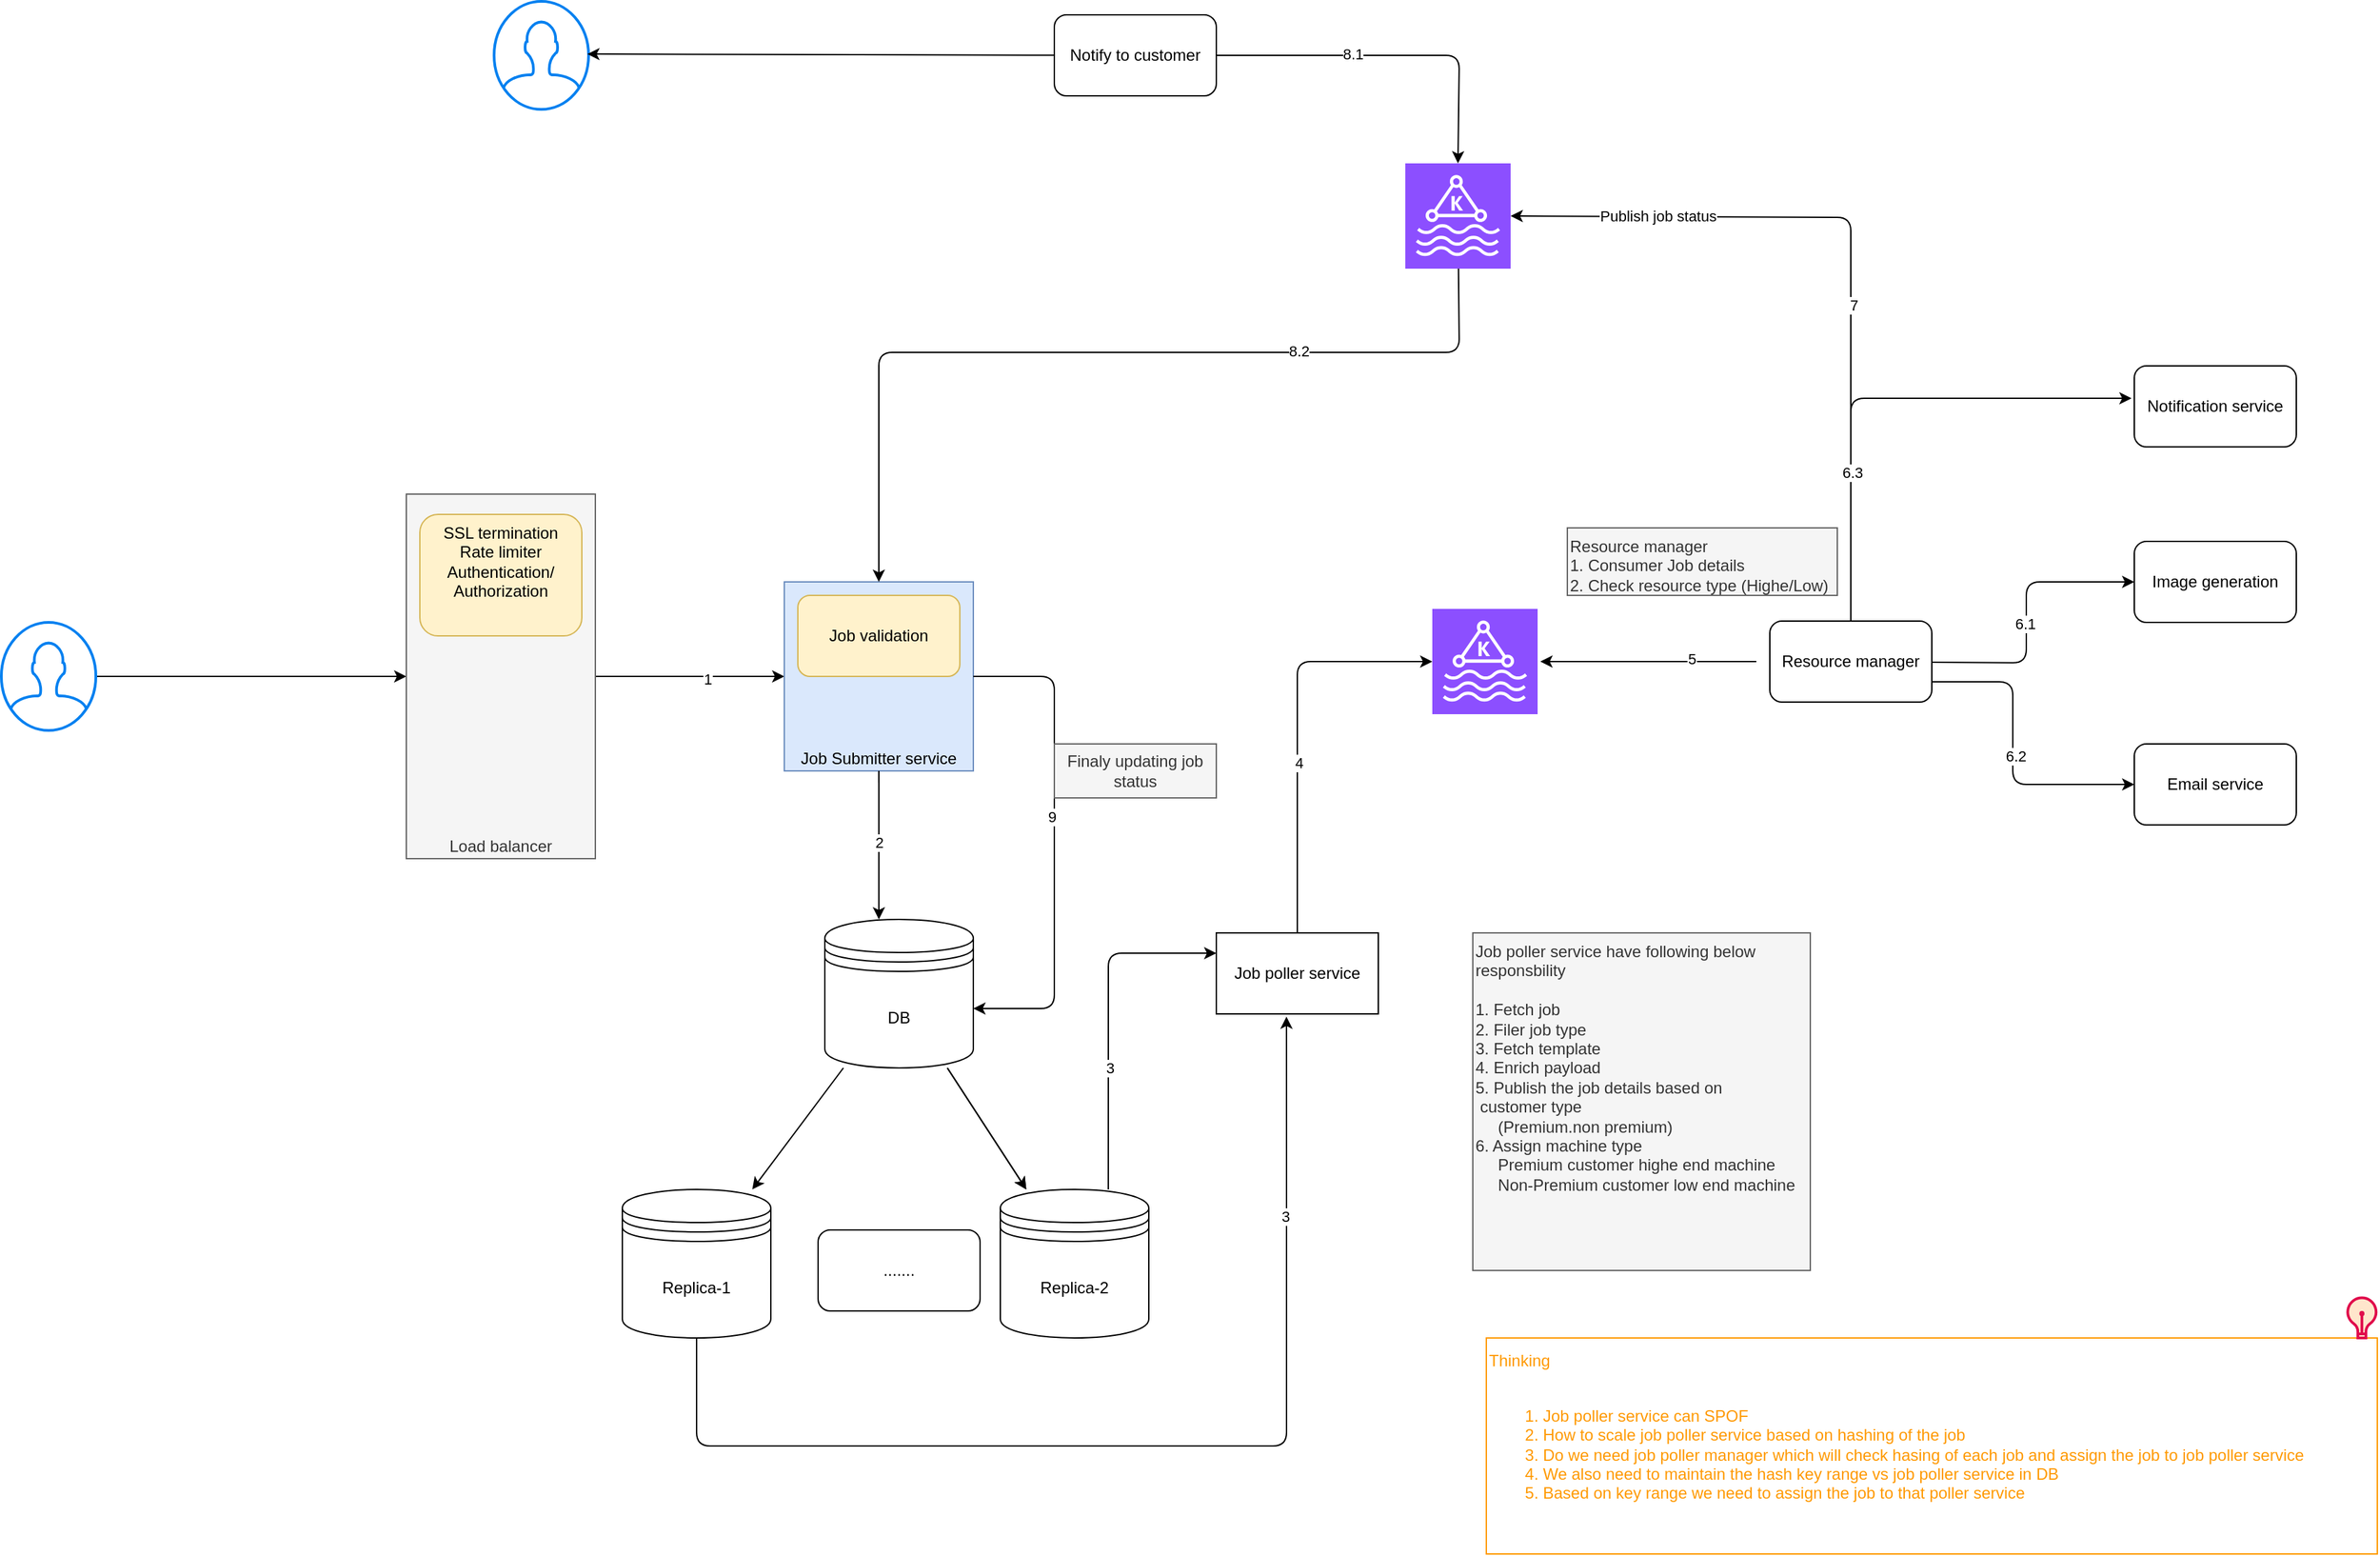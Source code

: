 <mxfile>
    <diagram id="_g1JuG9CpuqJvKJdHq8a" name="Page-1">
        <mxGraphModel dx="1148" dy="1887" grid="1" gridSize="10" guides="1" tooltips="1" connect="1" arrows="1" fold="1" page="1" pageScale="1" pageWidth="850" pageHeight="1100" math="0" shadow="0">
            <root>
                <mxCell id="0"/>
                <mxCell id="1" parent="0"/>
                <mxCell id="5" style="edgeStyle=none;html=1;entryX=0;entryY=0.5;entryDx=0;entryDy=0;" edge="1" parent="1" source="2" target="4">
                    <mxGeometry relative="1" as="geometry"/>
                </mxCell>
                <mxCell id="2" value="" style="html=1;verticalLabelPosition=bottom;align=center;labelBackgroundColor=#ffffff;verticalAlign=top;strokeWidth=2;strokeColor=#0080F0;shadow=0;dashed=0;shape=mxgraph.ios7.icons.user;" vertex="1" parent="1">
                    <mxGeometry x="60" y="390" width="70" height="80" as="geometry"/>
                </mxCell>
                <mxCell id="9" style="edgeStyle=none;html=1;entryX=0;entryY=0.5;entryDx=0;entryDy=0;" edge="1" parent="1" source="4" target="7">
                    <mxGeometry relative="1" as="geometry"/>
                </mxCell>
                <mxCell id="55" value="1" style="edgeLabel;html=1;align=center;verticalAlign=middle;resizable=0;points=[];" vertex="1" connectable="0" parent="9">
                    <mxGeometry x="0.186" y="-2" relative="1" as="geometry">
                        <mxPoint as="offset"/>
                    </mxGeometry>
                </mxCell>
                <mxCell id="4" value="Load balancer" style="rounded=0;whiteSpace=wrap;html=1;verticalAlign=bottom;fillColor=#f5f5f5;fontColor=#333333;strokeColor=#666666;" vertex="1" parent="1">
                    <mxGeometry x="360" y="295" width="140" height="270" as="geometry"/>
                </mxCell>
                <mxCell id="6" value="&lt;span&gt;SSL termination&lt;/span&gt;&lt;div&gt;Rate limiter&lt;/div&gt;&lt;div&gt;Authentication/&lt;/div&gt;&lt;div&gt;Authorization&lt;/div&gt;" style="rounded=1;whiteSpace=wrap;html=1;align=center;verticalAlign=top;fillColor=#fff2cc;strokeColor=#d6b656;" vertex="1" parent="1">
                    <mxGeometry x="370" y="310" width="120" height="90" as="geometry"/>
                </mxCell>
                <mxCell id="7" value="Job Submitter service" style="rounded=0;whiteSpace=wrap;html=1;verticalAlign=bottom;fillColor=#dae8fc;strokeColor=#6c8ebf;" vertex="1" parent="1">
                    <mxGeometry x="640" y="360" width="140" height="140" as="geometry"/>
                </mxCell>
                <mxCell id="8" value="Job validation" style="rounded=1;whiteSpace=wrap;html=1;fillColor=#fff2cc;strokeColor=#d6b656;" vertex="1" parent="1">
                    <mxGeometry x="650" y="370" width="120" height="60" as="geometry"/>
                </mxCell>
                <mxCell id="19" value="" style="edgeStyle=none;html=1;" edge="1" parent="1" source="11" target="18">
                    <mxGeometry relative="1" as="geometry"/>
                </mxCell>
                <mxCell id="20" value="" style="edgeStyle=none;html=1;" edge="1" parent="1" source="11" target="18">
                    <mxGeometry relative="1" as="geometry"/>
                </mxCell>
                <mxCell id="22" value="" style="edgeStyle=none;html=1;" edge="1" parent="1" source="11" target="21">
                    <mxGeometry relative="1" as="geometry"/>
                </mxCell>
                <mxCell id="11" value="DB" style="shape=datastore;whiteSpace=wrap;html=1;" vertex="1" parent="1">
                    <mxGeometry x="670" y="610" width="110" height="110" as="geometry"/>
                </mxCell>
                <mxCell id="13" style="edgeStyle=none;html=1;entryX=0.364;entryY=0;entryDx=0;entryDy=0;entryPerimeter=0;" edge="1" parent="1" source="7" target="11">
                    <mxGeometry relative="1" as="geometry"/>
                </mxCell>
                <mxCell id="56" value="2" style="edgeLabel;html=1;align=center;verticalAlign=middle;resizable=0;points=[];" vertex="1" connectable="0" parent="13">
                    <mxGeometry x="-0.036" relative="1" as="geometry">
                        <mxPoint as="offset"/>
                    </mxGeometry>
                </mxCell>
                <mxCell id="15" value="Job poller service" style="rounded=0;whiteSpace=wrap;html=1;" vertex="1" parent="1">
                    <mxGeometry x="960" y="620" width="120" height="60" as="geometry"/>
                </mxCell>
                <mxCell id="25" style="edgeStyle=none;html=1;entryX=0;entryY=0.25;entryDx=0;entryDy=0;exitX=0.727;exitY=0;exitDx=0;exitDy=0;exitPerimeter=0;" edge="1" parent="1" source="18" target="15">
                    <mxGeometry relative="1" as="geometry">
                        <Array as="points">
                            <mxPoint x="880" y="635"/>
                        </Array>
                    </mxGeometry>
                </mxCell>
                <mxCell id="57" value="3" style="edgeLabel;html=1;align=center;verticalAlign=middle;resizable=0;points=[];" vertex="1" connectable="0" parent="25">
                    <mxGeometry x="-0.293" y="-1" relative="1" as="geometry">
                        <mxPoint as="offset"/>
                    </mxGeometry>
                </mxCell>
                <mxCell id="18" value="Replica-2" style="shape=datastore;whiteSpace=wrap;html=1;" vertex="1" parent="1">
                    <mxGeometry x="800" y="810" width="110" height="110" as="geometry"/>
                </mxCell>
                <mxCell id="21" value="Replica-1" style="shape=datastore;whiteSpace=wrap;html=1;" vertex="1" parent="1">
                    <mxGeometry x="520" y="810" width="110" height="110" as="geometry"/>
                </mxCell>
                <mxCell id="23" value="......." style="rounded=1;whiteSpace=wrap;html=1;" vertex="1" parent="1">
                    <mxGeometry x="665" y="840" width="120" height="60" as="geometry"/>
                </mxCell>
                <mxCell id="24" style="edgeStyle=none;html=1;entryX=0.433;entryY=1.033;entryDx=0;entryDy=0;entryPerimeter=0;exitX=0.5;exitY=1;exitDx=0;exitDy=0;" edge="1" parent="1" source="21" target="15">
                    <mxGeometry relative="1" as="geometry">
                        <mxPoint x="566.97" y="820.98" as="sourcePoint"/>
                        <mxPoint x="960" y="650" as="targetPoint"/>
                        <Array as="points">
                            <mxPoint x="575" y="1000"/>
                            <mxPoint x="960" y="1000"/>
                            <mxPoint x="1012" y="1000"/>
                            <mxPoint x="1012" y="770"/>
                        </Array>
                    </mxGeometry>
                </mxCell>
                <mxCell id="58" value="3" style="edgeLabel;html=1;align=center;verticalAlign=middle;resizable=0;points=[];" vertex="1" connectable="0" parent="24">
                    <mxGeometry x="0.646" y="1" relative="1" as="geometry">
                        <mxPoint as="offset"/>
                    </mxGeometry>
                </mxCell>
                <mxCell id="26" value="" style="sketch=0;points=[[0,0,0],[0.25,0,0],[0.5,0,0],[0.75,0,0],[1,0,0],[0,1,0],[0.25,1,0],[0.5,1,0],[0.75,1,0],[1,1,0],[0,0.25,0],[0,0.5,0],[0,0.75,0],[1,0.25,0],[1,0.5,0],[1,0.75,0]];outlineConnect=0;fontColor=#232F3E;fillColor=#8C4FFF;strokeColor=#ffffff;dashed=0;verticalLabelPosition=bottom;verticalAlign=top;align=center;html=1;fontSize=12;fontStyle=0;aspect=fixed;shape=mxgraph.aws4.resourceIcon;resIcon=mxgraph.aws4.managed_streaming_for_kafka;" vertex="1" parent="1">
                    <mxGeometry x="1120" y="380" width="78" height="78" as="geometry"/>
                </mxCell>
                <mxCell id="27" style="edgeStyle=none;html=1;entryX=0;entryY=0.5;entryDx=0;entryDy=0;entryPerimeter=0;" edge="1" parent="1" source="15" target="26">
                    <mxGeometry relative="1" as="geometry">
                        <Array as="points">
                            <mxPoint x="1020" y="419"/>
                        </Array>
                    </mxGeometry>
                </mxCell>
                <mxCell id="59" value="4" style="edgeLabel;html=1;align=center;verticalAlign=middle;resizable=0;points=[];" vertex="1" connectable="0" parent="27">
                    <mxGeometry x="-0.163" y="-1" relative="1" as="geometry">
                        <mxPoint as="offset"/>
                    </mxGeometry>
                </mxCell>
                <mxCell id="29" style="edgeStyle=none;html=1;" edge="1" parent="1">
                    <mxGeometry relative="1" as="geometry">
                        <mxPoint x="1200" y="419" as="targetPoint"/>
                        <mxPoint x="1360" y="419" as="sourcePoint"/>
                    </mxGeometry>
                </mxCell>
                <mxCell id="60" value="5" style="edgeLabel;html=1;align=center;verticalAlign=middle;resizable=0;points=[];" vertex="1" connectable="0" parent="29">
                    <mxGeometry x="-0.4" y="-2" relative="1" as="geometry">
                        <mxPoint as="offset"/>
                    </mxGeometry>
                </mxCell>
                <mxCell id="30" value="Job poller service have following below responsbility&lt;div&gt;&lt;br&gt;&lt;/div&gt;&lt;div&gt;1. Fetch job&lt;/div&gt;&lt;div&gt;2. Filer job type&lt;/div&gt;&lt;div&gt;3. Fetch template&lt;/div&gt;&lt;div&gt;4. Enrich payload&lt;/div&gt;&lt;div&gt;5. Publish the job details based on&amp;nbsp; &amp;nbsp; &amp;nbsp; &amp;nbsp; &amp;nbsp;customer type&amp;nbsp;&lt;/div&gt;&lt;div&gt;&amp;nbsp; &amp;nbsp; &amp;nbsp;(Premium.non premium)&lt;/div&gt;&lt;div&gt;6. Assign machine type&amp;nbsp;&lt;/div&gt;&lt;div&gt;&amp;nbsp; &amp;nbsp; &amp;nbsp;Premium customer highe end machine&lt;/div&gt;&lt;div&gt;&amp;nbsp; &amp;nbsp; &amp;nbsp;Non-Premium customer low end machine&lt;span style=&quot;white-space: pre;&quot;&gt;&#x9;&lt;/span&gt;&lt;br&gt;&lt;/div&gt;" style="text;html=1;align=left;verticalAlign=top;whiteSpace=wrap;rounded=0;fillColor=#f5f5f5;fontColor=#333333;strokeColor=#666666;" vertex="1" parent="1">
                    <mxGeometry x="1150" y="620" width="250" height="250" as="geometry"/>
                </mxCell>
                <mxCell id="39" style="edgeStyle=none;html=1;entryX=0;entryY=0.5;entryDx=0;entryDy=0;" edge="1" parent="1" source="31" target="36">
                    <mxGeometry relative="1" as="geometry">
                        <Array as="points">
                            <mxPoint x="1560" y="420"/>
                            <mxPoint x="1560" y="360"/>
                        </Array>
                    </mxGeometry>
                </mxCell>
                <mxCell id="61" value="6.1" style="edgeLabel;html=1;align=center;verticalAlign=middle;resizable=0;points=[];" vertex="1" connectable="0" parent="39">
                    <mxGeometry x="-0.057" y="1" relative="1" as="geometry">
                        <mxPoint as="offset"/>
                    </mxGeometry>
                </mxCell>
                <mxCell id="40" style="edgeStyle=none;html=1;entryX=0;entryY=0.5;entryDx=0;entryDy=0;exitX=1;exitY=0.75;exitDx=0;exitDy=0;" edge="1" parent="1" source="31" target="37">
                    <mxGeometry relative="1" as="geometry">
                        <Array as="points">
                            <mxPoint x="1550" y="434"/>
                            <mxPoint x="1550" y="510"/>
                        </Array>
                    </mxGeometry>
                </mxCell>
                <mxCell id="62" value="6.2" style="edgeLabel;html=1;align=center;verticalAlign=middle;resizable=0;points=[];" vertex="1" connectable="0" parent="40">
                    <mxGeometry x="0.018" y="2" relative="1" as="geometry">
                        <mxPoint as="offset"/>
                    </mxGeometry>
                </mxCell>
                <mxCell id="31" value="Resource manager" style="rounded=1;whiteSpace=wrap;html=1;" vertex="1" parent="1">
                    <mxGeometry x="1370" y="389" width="120" height="60" as="geometry"/>
                </mxCell>
                <mxCell id="33" value="Resource manager&amp;nbsp;&lt;div&gt;1. Consumer Job details&lt;/div&gt;&lt;div&gt;2. Check resource type (Highe/Low)&lt;/div&gt;" style="text;html=1;align=left;verticalAlign=top;whiteSpace=wrap;rounded=0;fillColor=#f5f5f5;fontColor=#333333;strokeColor=#666666;" vertex="1" parent="1">
                    <mxGeometry x="1220" y="320" width="200" height="50" as="geometry"/>
                </mxCell>
                <mxCell id="35" value="Notification service" style="rounded=1;whiteSpace=wrap;html=1;" vertex="1" parent="1">
                    <mxGeometry x="1640" y="200" width="120" height="60" as="geometry"/>
                </mxCell>
                <mxCell id="36" value="Image generation" style="rounded=1;whiteSpace=wrap;html=1;" vertex="1" parent="1">
                    <mxGeometry x="1640" y="330" width="120" height="60" as="geometry"/>
                </mxCell>
                <mxCell id="37" value="Email service" style="rounded=1;whiteSpace=wrap;html=1;" vertex="1" parent="1">
                    <mxGeometry x="1640" y="480" width="120" height="60" as="geometry"/>
                </mxCell>
                <mxCell id="38" style="edgeStyle=none;html=1;entryX=-0.017;entryY=0.4;entryDx=0;entryDy=0;entryPerimeter=0;" edge="1" parent="1" source="31" target="35">
                    <mxGeometry relative="1" as="geometry">
                        <Array as="points">
                            <mxPoint x="1430" y="224"/>
                        </Array>
                    </mxGeometry>
                </mxCell>
                <mxCell id="53" style="edgeStyle=none;html=1;entryX=0.5;entryY=0;entryDx=0;entryDy=0;" edge="1" parent="1" source="45" target="7">
                    <mxGeometry relative="1" as="geometry">
                        <mxPoint x="980" y="190" as="targetPoint"/>
                        <Array as="points">
                            <mxPoint x="1140" y="190"/>
                            <mxPoint x="710" y="190"/>
                        </Array>
                    </mxGeometry>
                </mxCell>
                <mxCell id="66" value="8.2" style="edgeLabel;html=1;align=center;verticalAlign=middle;resizable=0;points=[];" vertex="1" connectable="0" parent="53">
                    <mxGeometry x="-0.453" y="-1" relative="1" as="geometry">
                        <mxPoint as="offset"/>
                    </mxGeometry>
                </mxCell>
                <mxCell id="45" value="" style="sketch=0;points=[[0,0,0],[0.25,0,0],[0.5,0,0],[0.75,0,0],[1,0,0],[0,1,0],[0.25,1,0],[0.5,1,0],[0.75,1,0],[1,1,0],[0,0.25,0],[0,0.5,0],[0,0.75,0],[1,0.25,0],[1,0.5,0],[1,0.75,0]];outlineConnect=0;fontColor=#232F3E;fillColor=#8C4FFF;strokeColor=#ffffff;dashed=0;verticalLabelPosition=bottom;verticalAlign=top;align=center;html=1;fontSize=12;fontStyle=0;aspect=fixed;shape=mxgraph.aws4.resourceIcon;resIcon=mxgraph.aws4.managed_streaming_for_kafka;" vertex="1" parent="1">
                    <mxGeometry x="1100" y="50" width="78" height="78" as="geometry"/>
                </mxCell>
                <mxCell id="46" style="edgeStyle=none;html=1;entryX=1;entryY=0.5;entryDx=0;entryDy=0;entryPerimeter=0;" edge="1" parent="1" source="31" target="45">
                    <mxGeometry relative="1" as="geometry">
                        <Array as="points">
                            <mxPoint x="1430" y="90"/>
                        </Array>
                    </mxGeometry>
                </mxCell>
                <mxCell id="47" value="Publish job status" style="edgeLabel;html=1;align=center;verticalAlign=middle;resizable=0;points=[];" vertex="1" connectable="0" parent="46">
                    <mxGeometry x="0.604" y="-1" relative="1" as="geometry">
                        <mxPoint as="offset"/>
                    </mxGeometry>
                </mxCell>
                <mxCell id="63" value="6.3" style="edgeLabel;html=1;align=center;verticalAlign=middle;resizable=0;points=[];" vertex="1" connectable="0" parent="46">
                    <mxGeometry x="-0.601" y="-1" relative="1" as="geometry">
                        <mxPoint as="offset"/>
                    </mxGeometry>
                </mxCell>
                <mxCell id="64" value="7" style="edgeLabel;html=1;align=center;verticalAlign=middle;resizable=0;points=[];" vertex="1" connectable="0" parent="46">
                    <mxGeometry x="-0.151" y="-2" relative="1" as="geometry">
                        <mxPoint as="offset"/>
                    </mxGeometry>
                </mxCell>
                <mxCell id="48" value="Notify to customer" style="rounded=1;whiteSpace=wrap;html=1;" vertex="1" parent="1">
                    <mxGeometry x="840" y="-60" width="120" height="60" as="geometry"/>
                </mxCell>
                <mxCell id="49" value="" style="html=1;verticalLabelPosition=bottom;align=center;labelBackgroundColor=#ffffff;verticalAlign=top;strokeWidth=2;strokeColor=#0080F0;shadow=0;dashed=0;shape=mxgraph.ios7.icons.user;" vertex="1" parent="1">
                    <mxGeometry x="425" y="-70" width="70" height="80" as="geometry"/>
                </mxCell>
                <mxCell id="50" style="edgeStyle=none;html=1;entryX=0.986;entryY=0.488;entryDx=0;entryDy=0;entryPerimeter=0;" edge="1" parent="1" source="48" target="49">
                    <mxGeometry relative="1" as="geometry"/>
                </mxCell>
                <mxCell id="51" style="edgeStyle=none;html=1;entryX=0.5;entryY=0;entryDx=0;entryDy=0;entryPerimeter=0;" edge="1" parent="1" source="48" target="45">
                    <mxGeometry relative="1" as="geometry">
                        <Array as="points">
                            <mxPoint x="1140" y="-30"/>
                        </Array>
                    </mxGeometry>
                </mxCell>
                <mxCell id="65" value="8.1" style="edgeLabel;html=1;align=center;verticalAlign=middle;resizable=0;points=[];" vertex="1" connectable="0" parent="51">
                    <mxGeometry x="-0.223" y="1" relative="1" as="geometry">
                        <mxPoint as="offset"/>
                    </mxGeometry>
                </mxCell>
                <mxCell id="54" style="edgeStyle=none;html=1;entryX=1;entryY=0.6;entryDx=0;entryDy=0;entryPerimeter=0;" edge="1" parent="1" source="7" target="11">
                    <mxGeometry relative="1" as="geometry">
                        <Array as="points">
                            <mxPoint x="840" y="430"/>
                            <mxPoint x="840" y="676"/>
                        </Array>
                    </mxGeometry>
                </mxCell>
                <mxCell id="67" value="9" style="edgeLabel;html=1;align=center;verticalAlign=middle;resizable=0;points=[];" vertex="1" connectable="0" parent="54">
                    <mxGeometry x="-0.104" y="-2" relative="1" as="geometry">
                        <mxPoint as="offset"/>
                    </mxGeometry>
                </mxCell>
                <mxCell id="70" value="Thinking&lt;div&gt;&lt;br&gt;&lt;/div&gt;&lt;div&gt;&lt;ol&gt;&lt;li&gt;Job poller service can SPOF&lt;/li&gt;&lt;li&gt;How to scale job poller service based on hashing of the job&lt;/li&gt;&lt;li&gt;Do we need job poller manager which will check hasing of each job and assign the job to job poller service&lt;/li&gt;&lt;li&gt;We also need to maintain the hash key range vs job poller service in DB&amp;nbsp;&lt;/li&gt;&lt;li&gt;Based on key range we need to assign the job to that poller service&lt;/li&gt;&lt;/ol&gt;&lt;/div&gt;" style="outlineConnect=0;gradientColor=none;html=1;whiteSpace=wrap;fontSize=12;fontStyle=0;strokeColor=#FF9900;fillColor=none;verticalAlign=top;align=left;fontColor=#FF9900;dashed=0;spacingTop=3;" vertex="1" parent="1">
                    <mxGeometry x="1160" y="920" width="660" height="160" as="geometry"/>
                </mxCell>
                <mxCell id="71" value="" style="html=1;verticalLabelPosition=bottom;align=center;labelBackgroundColor=#ffffff;verticalAlign=top;strokeWidth=2;strokeColor=light-dark(#e00b4b, #996500);shadow=0;dashed=0;shape=mxgraph.ios7.icons.lightbulb;fillColor=#ffe6cc;" vertex="1" parent="1">
                    <mxGeometry x="1797.2" y="890.3" width="22.8" height="29.7" as="geometry"/>
                </mxCell>
                <mxCell id="72" value="Finaly updating job status" style="text;html=1;align=center;verticalAlign=middle;whiteSpace=wrap;rounded=0;fillColor=#f5f5f5;fontColor=#333333;strokeColor=#666666;" vertex="1" parent="1">
                    <mxGeometry x="840" y="480" width="120" height="40" as="geometry"/>
                </mxCell>
            </root>
        </mxGraphModel>
    </diagram>
</mxfile>
